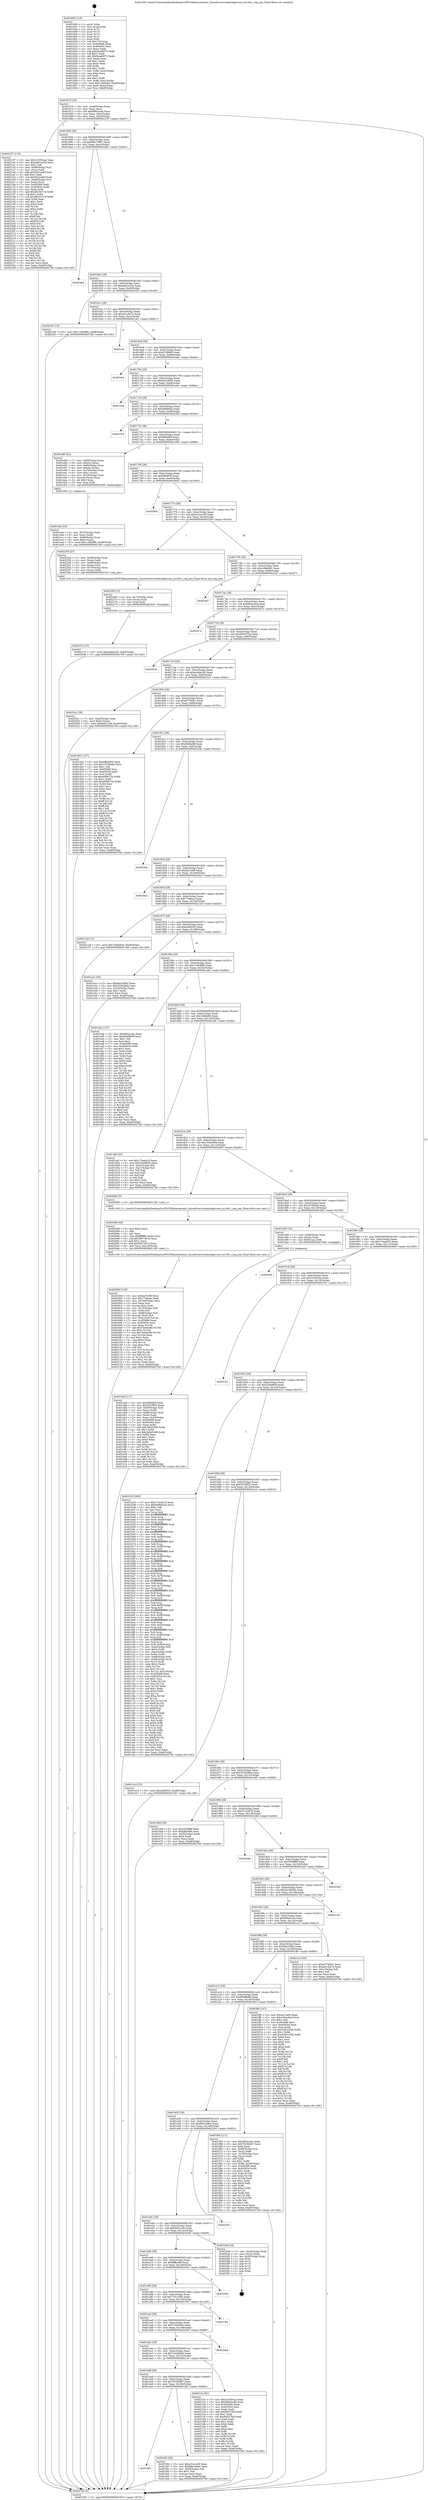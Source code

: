digraph "0x401600" {
  label = "0x401600 (/mnt/c/Users/mathe/Desktop/tcc/POCII/binaries/extr_linuxdriversvmebridgesvme_tsi148.c_reg_join_Final-ollvm.out::main(0))"
  labelloc = "t"
  node[shape=record]

  Entry [label="",width=0.3,height=0.3,shape=circle,fillcolor=black,style=filled]
  "0x401674" [label="{
     0x401674 [32]\l
     | [instrs]\l
     &nbsp;&nbsp;0x401674 \<+6\>: mov -0xa8(%rbp),%eax\l
     &nbsp;&nbsp;0x40167a \<+2\>: mov %eax,%ecx\l
     &nbsp;&nbsp;0x40167c \<+6\>: sub $0x968cbcdb,%ecx\l
     &nbsp;&nbsp;0x401682 \<+6\>: mov %eax,-0xbc(%rbp)\l
     &nbsp;&nbsp;0x401688 \<+6\>: mov %ecx,-0xc0(%rbp)\l
     &nbsp;&nbsp;0x40168e \<+6\>: je 0000000000402197 \<main+0xb97\>\l
  }"]
  "0x402197" [label="{
     0x402197 [174]\l
     | [instrs]\l
     &nbsp;&nbsp;0x402197 \<+5\>: mov $0x21030caa,%eax\l
     &nbsp;&nbsp;0x40219c \<+5\>: mov $0xa8d1e23d,%ecx\l
     &nbsp;&nbsp;0x4021a1 \<+2\>: mov $0x1,%dl\l
     &nbsp;&nbsp;0x4021a3 \<+4\>: mov -0x68(%rbp),%rsi\l
     &nbsp;&nbsp;0x4021a7 \<+2\>: mov (%rsi),%edi\l
     &nbsp;&nbsp;0x4021a9 \<+6\>: add $0x55d14ebf,%edi\l
     &nbsp;&nbsp;0x4021af \<+3\>: add $0x1,%edi\l
     &nbsp;&nbsp;0x4021b2 \<+6\>: sub $0x55d14ebf,%edi\l
     &nbsp;&nbsp;0x4021b8 \<+4\>: mov -0x68(%rbp),%rsi\l
     &nbsp;&nbsp;0x4021bc \<+2\>: mov %edi,(%rsi)\l
     &nbsp;&nbsp;0x4021be \<+7\>: mov 0x405068,%edi\l
     &nbsp;&nbsp;0x4021c5 \<+8\>: mov 0x405054,%r8d\l
     &nbsp;&nbsp;0x4021cd \<+3\>: mov %edi,%r9d\l
     &nbsp;&nbsp;0x4021d0 \<+7\>: add $0xd8194718,%r9d\l
     &nbsp;&nbsp;0x4021d7 \<+4\>: sub $0x1,%r9d\l
     &nbsp;&nbsp;0x4021db \<+7\>: sub $0xd8194718,%r9d\l
     &nbsp;&nbsp;0x4021e2 \<+4\>: imul %r9d,%edi\l
     &nbsp;&nbsp;0x4021e6 \<+3\>: and $0x1,%edi\l
     &nbsp;&nbsp;0x4021e9 \<+3\>: cmp $0x0,%edi\l
     &nbsp;&nbsp;0x4021ec \<+4\>: sete %r10b\l
     &nbsp;&nbsp;0x4021f0 \<+4\>: cmp $0xa,%r8d\l
     &nbsp;&nbsp;0x4021f4 \<+4\>: setl %r11b\l
     &nbsp;&nbsp;0x4021f8 \<+3\>: mov %r10b,%bl\l
     &nbsp;&nbsp;0x4021fb \<+3\>: xor $0xff,%bl\l
     &nbsp;&nbsp;0x4021fe \<+3\>: mov %r11b,%r14b\l
     &nbsp;&nbsp;0x402201 \<+4\>: xor $0xff,%r14b\l
     &nbsp;&nbsp;0x402205 \<+3\>: xor $0x0,%dl\l
     &nbsp;&nbsp;0x402208 \<+3\>: mov %bl,%r15b\l
     &nbsp;&nbsp;0x40220b \<+4\>: and $0x0,%r15b\l
     &nbsp;&nbsp;0x40220f \<+3\>: and %dl,%r10b\l
     &nbsp;&nbsp;0x402212 \<+3\>: mov %r14b,%r12b\l
     &nbsp;&nbsp;0x402215 \<+4\>: and $0x0,%r12b\l
     &nbsp;&nbsp;0x402219 \<+3\>: and %dl,%r11b\l
     &nbsp;&nbsp;0x40221c \<+3\>: or %r10b,%r15b\l
     &nbsp;&nbsp;0x40221f \<+3\>: or %r11b,%r12b\l
     &nbsp;&nbsp;0x402222 \<+3\>: xor %r12b,%r15b\l
     &nbsp;&nbsp;0x402225 \<+3\>: or %r14b,%bl\l
     &nbsp;&nbsp;0x402228 \<+3\>: xor $0xff,%bl\l
     &nbsp;&nbsp;0x40222b \<+3\>: or $0x0,%dl\l
     &nbsp;&nbsp;0x40222e \<+2\>: and %dl,%bl\l
     &nbsp;&nbsp;0x402230 \<+3\>: or %bl,%r15b\l
     &nbsp;&nbsp;0x402233 \<+4\>: test $0x1,%r15b\l
     &nbsp;&nbsp;0x402237 \<+3\>: cmovne %ecx,%eax\l
     &nbsp;&nbsp;0x40223a \<+6\>: mov %eax,-0xa8(%rbp)\l
     &nbsp;&nbsp;0x402240 \<+5\>: jmp 00000000004027b6 \<main+0x11b6\>\l
  }"]
  "0x401694" [label="{
     0x401694 [28]\l
     | [instrs]\l
     &nbsp;&nbsp;0x401694 \<+5\>: jmp 0000000000401699 \<main+0x99\>\l
     &nbsp;&nbsp;0x401699 \<+6\>: mov -0xbc(%rbp),%eax\l
     &nbsp;&nbsp;0x40169f \<+5\>: sub $0x98e74687,%eax\l
     &nbsp;&nbsp;0x4016a4 \<+6\>: mov %eax,-0xc4(%rbp)\l
     &nbsp;&nbsp;0x4016aa \<+6\>: je 000000000040240e \<main+0xe0e\>\l
  }"]
  Exit [label="",width=0.3,height=0.3,shape=circle,fillcolor=black,style=filled,peripheries=2]
  "0x40240e" [label="{
     0x40240e\l
  }", style=dashed]
  "0x4016b0" [label="{
     0x4016b0 [28]\l
     | [instrs]\l
     &nbsp;&nbsp;0x4016b0 \<+5\>: jmp 00000000004016b5 \<main+0xb5\>\l
     &nbsp;&nbsp;0x4016b5 \<+6\>: mov -0xbc(%rbp),%eax\l
     &nbsp;&nbsp;0x4016bb \<+5\>: sub $0xa8d1e23d,%eax\l
     &nbsp;&nbsp;0x4016c0 \<+6\>: mov %eax,-0xc8(%rbp)\l
     &nbsp;&nbsp;0x4016c6 \<+6\>: je 0000000000402245 \<main+0xc45\>\l
  }"]
  "0x40227e" [label="{
     0x40227e [15]\l
     | [instrs]\l
     &nbsp;&nbsp;0x40227e \<+10\>: movl $0xecd6e245,-0xa8(%rbp)\l
     &nbsp;&nbsp;0x402288 \<+5\>: jmp 00000000004027b6 \<main+0x11b6\>\l
  }"]
  "0x402245" [label="{
     0x402245 [15]\l
     | [instrs]\l
     &nbsp;&nbsp;0x402245 \<+10\>: movl $0x118b4f86,-0xa8(%rbp)\l
     &nbsp;&nbsp;0x40224f \<+5\>: jmp 00000000004027b6 \<main+0x11b6\>\l
  }"]
  "0x4016cc" [label="{
     0x4016cc [28]\l
     | [instrs]\l
     &nbsp;&nbsp;0x4016cc \<+5\>: jmp 00000000004016d1 \<main+0xd1\>\l
     &nbsp;&nbsp;0x4016d1 \<+6\>: mov -0xbc(%rbp),%eax\l
     &nbsp;&nbsp;0x4016d7 \<+5\>: sub $0xad1c6a74,%eax\l
     &nbsp;&nbsp;0x4016dc \<+6\>: mov %eax,-0xcc(%rbp)\l
     &nbsp;&nbsp;0x4016e2 \<+6\>: je 0000000000401ce1 \<main+0x6e1\>\l
  }"]
  "0x40226f" [label="{
     0x40226f [15]\l
     | [instrs]\l
     &nbsp;&nbsp;0x40226f \<+4\>: mov -0x70(%rbp),%rax\l
     &nbsp;&nbsp;0x402273 \<+3\>: mov (%rax),%rax\l
     &nbsp;&nbsp;0x402276 \<+3\>: mov %rax,%rdi\l
     &nbsp;&nbsp;0x402279 \<+5\>: call 0000000000401030 \<free@plt\>\l
     | [calls]\l
     &nbsp;&nbsp;0x401030 \{1\} (unknown)\l
  }"]
  "0x401ce1" [label="{
     0x401ce1\l
  }", style=dashed]
  "0x4016e8" [label="{
     0x4016e8 [28]\l
     | [instrs]\l
     &nbsp;&nbsp;0x4016e8 \<+5\>: jmp 00000000004016ed \<main+0xed\>\l
     &nbsp;&nbsp;0x4016ed \<+6\>: mov -0xbc(%rbp),%eax\l
     &nbsp;&nbsp;0x4016f3 \<+5\>: sub $0xb72ffd90,%eax\l
     &nbsp;&nbsp;0x4016f8 \<+6\>: mov %eax,-0xd0(%rbp)\l
     &nbsp;&nbsp;0x4016fe \<+6\>: je 00000000004024da \<main+0xeda\>\l
  }"]
  "0x4020b0" [label="{
     0x4020b0 [125]\l
     | [instrs]\l
     &nbsp;&nbsp;0x4020b0 \<+5\>: mov $0x4a744f9,%ecx\l
     &nbsp;&nbsp;0x4020b5 \<+5\>: mov $0x7748eac,%edx\l
     &nbsp;&nbsp;0x4020ba \<+6\>: mov -0x164(%rbp),%esi\l
     &nbsp;&nbsp;0x4020c0 \<+3\>: imul %eax,%esi\l
     &nbsp;&nbsp;0x4020c3 \<+3\>: movslq %esi,%rdi\l
     &nbsp;&nbsp;0x4020c6 \<+4\>: mov -0x70(%rbp),%r8\l
     &nbsp;&nbsp;0x4020ca \<+3\>: mov (%r8),%r8\l
     &nbsp;&nbsp;0x4020cd \<+4\>: mov -0x68(%rbp),%r9\l
     &nbsp;&nbsp;0x4020d1 \<+3\>: movslq (%r9),%r9\l
     &nbsp;&nbsp;0x4020d4 \<+4\>: mov %rdi,(%r8,%r9,8)\l
     &nbsp;&nbsp;0x4020d8 \<+7\>: mov 0x405068,%eax\l
     &nbsp;&nbsp;0x4020df \<+7\>: mov 0x405054,%esi\l
     &nbsp;&nbsp;0x4020e6 \<+3\>: mov %eax,%r10d\l
     &nbsp;&nbsp;0x4020e9 \<+7\>: add $0x7beebc8d,%r10d\l
     &nbsp;&nbsp;0x4020f0 \<+4\>: sub $0x1,%r10d\l
     &nbsp;&nbsp;0x4020f4 \<+7\>: sub $0x7beebc8d,%r10d\l
     &nbsp;&nbsp;0x4020fb \<+4\>: imul %r10d,%eax\l
     &nbsp;&nbsp;0x4020ff \<+3\>: and $0x1,%eax\l
     &nbsp;&nbsp;0x402102 \<+3\>: cmp $0x0,%eax\l
     &nbsp;&nbsp;0x402105 \<+4\>: sete %r11b\l
     &nbsp;&nbsp;0x402109 \<+3\>: cmp $0xa,%esi\l
     &nbsp;&nbsp;0x40210c \<+3\>: setl %bl\l
     &nbsp;&nbsp;0x40210f \<+3\>: mov %r11b,%r14b\l
     &nbsp;&nbsp;0x402112 \<+3\>: and %bl,%r14b\l
     &nbsp;&nbsp;0x402115 \<+3\>: xor %bl,%r11b\l
     &nbsp;&nbsp;0x402118 \<+3\>: or %r11b,%r14b\l
     &nbsp;&nbsp;0x40211b \<+4\>: test $0x1,%r14b\l
     &nbsp;&nbsp;0x40211f \<+3\>: cmovne %edx,%ecx\l
     &nbsp;&nbsp;0x402122 \<+6\>: mov %ecx,-0xa8(%rbp)\l
     &nbsp;&nbsp;0x402128 \<+5\>: jmp 00000000004027b6 \<main+0x11b6\>\l
  }"]
  "0x4024da" [label="{
     0x4024da\l
  }", style=dashed]
  "0x401704" [label="{
     0x401704 [28]\l
     | [instrs]\l
     &nbsp;&nbsp;0x401704 \<+5\>: jmp 0000000000401709 \<main+0x109\>\l
     &nbsp;&nbsp;0x401709 \<+6\>: mov -0xbc(%rbp),%eax\l
     &nbsp;&nbsp;0x40170f \<+5\>: sub $0xbad16b62,%eax\l
     &nbsp;&nbsp;0x401714 \<+6\>: mov %eax,-0xd4(%rbp)\l
     &nbsp;&nbsp;0x40171a \<+6\>: je 0000000000401e4a \<main+0x84a\>\l
  }"]
  "0x402088" [label="{
     0x402088 [40]\l
     | [instrs]\l
     &nbsp;&nbsp;0x402088 \<+5\>: mov $0x2,%ecx\l
     &nbsp;&nbsp;0x40208d \<+1\>: cltd\l
     &nbsp;&nbsp;0x40208e \<+2\>: idiv %ecx\l
     &nbsp;&nbsp;0x402090 \<+6\>: imul $0xfffffffe,%edx,%ecx\l
     &nbsp;&nbsp;0x402096 \<+6\>: sub $0x58574b7a,%ecx\l
     &nbsp;&nbsp;0x40209c \<+3\>: add $0x1,%ecx\l
     &nbsp;&nbsp;0x40209f \<+6\>: add $0x58574b7a,%ecx\l
     &nbsp;&nbsp;0x4020a5 \<+6\>: mov %ecx,-0x164(%rbp)\l
     &nbsp;&nbsp;0x4020ab \<+5\>: call 0000000000401160 \<next_i\>\l
     | [calls]\l
     &nbsp;&nbsp;0x401160 \{1\} (/mnt/c/Users/mathe/Desktop/tcc/POCII/binaries/extr_linuxdriversvmebridgesvme_tsi148.c_reg_join_Final-ollvm.out::next_i)\l
  }"]
  "0x401e4a" [label="{
     0x401e4a\l
  }", style=dashed]
  "0x401720" [label="{
     0x401720 [28]\l
     | [instrs]\l
     &nbsp;&nbsp;0x401720 \<+5\>: jmp 0000000000401725 \<main+0x125\>\l
     &nbsp;&nbsp;0x401725 \<+6\>: mov -0xbc(%rbp),%eax\l
     &nbsp;&nbsp;0x40172b \<+5\>: sub $0xbfdf9445,%eax\l
     &nbsp;&nbsp;0x401730 \<+6\>: mov %eax,-0xd8(%rbp)\l
     &nbsp;&nbsp;0x401736 \<+6\>: je 000000000040235d \<main+0xd5d\>\l
  }"]
  "0x401af4" [label="{
     0x401af4\l
  }", style=dashed]
  "0x40235d" [label="{
     0x40235d\l
  }", style=dashed]
  "0x40173c" [label="{
     0x40173c [28]\l
     | [instrs]\l
     &nbsp;&nbsp;0x40173c \<+5\>: jmp 0000000000401741 \<main+0x141\>\l
     &nbsp;&nbsp;0x401741 \<+6\>: mov -0xbc(%rbp),%eax\l
     &nbsp;&nbsp;0x401747 \<+5\>: sub $0xbff3ef66,%eax\l
     &nbsp;&nbsp;0x40174c \<+6\>: mov %eax,-0xdc(%rbp)\l
     &nbsp;&nbsp;0x401752 \<+6\>: je 0000000000401e86 \<main+0x886\>\l
  }"]
  "0x401fd2" [label="{
     0x401fd2 [30]\l
     | [instrs]\l
     &nbsp;&nbsp;0x401fd2 \<+5\>: mov $0xc22cec49,%eax\l
     &nbsp;&nbsp;0x401fd7 \<+5\>: mov $0x66a7e8e0,%ecx\l
     &nbsp;&nbsp;0x401fdc \<+3\>: mov -0x29(%rbp),%dl\l
     &nbsp;&nbsp;0x401fdf \<+3\>: test $0x1,%dl\l
     &nbsp;&nbsp;0x401fe2 \<+3\>: cmovne %ecx,%eax\l
     &nbsp;&nbsp;0x401fe5 \<+6\>: mov %eax,-0xa8(%rbp)\l
     &nbsp;&nbsp;0x401feb \<+5\>: jmp 00000000004027b6 \<main+0x11b6\>\l
  }"]
  "0x401e86" [label="{
     0x401e86 [52]\l
     | [instrs]\l
     &nbsp;&nbsp;0x401e86 \<+7\>: mov -0x88(%rbp),%rax\l
     &nbsp;&nbsp;0x401e8d \<+6\>: movl $0x64,(%rax)\l
     &nbsp;&nbsp;0x401e93 \<+4\>: mov -0x80(%rbp),%rax\l
     &nbsp;&nbsp;0x401e97 \<+6\>: movl $0x64,(%rax)\l
     &nbsp;&nbsp;0x401e9d \<+4\>: mov -0x78(%rbp),%rax\l
     &nbsp;&nbsp;0x401ea1 \<+6\>: movl $0x1,(%rax)\l
     &nbsp;&nbsp;0x401ea7 \<+4\>: mov -0x78(%rbp),%rax\l
     &nbsp;&nbsp;0x401eab \<+3\>: movslq (%rax),%rax\l
     &nbsp;&nbsp;0x401eae \<+4\>: shl $0x3,%rax\l
     &nbsp;&nbsp;0x401eb2 \<+3\>: mov %rax,%rdi\l
     &nbsp;&nbsp;0x401eb5 \<+5\>: call 0000000000401050 \<malloc@plt\>\l
     | [calls]\l
     &nbsp;&nbsp;0x401050 \{1\} (unknown)\l
  }"]
  "0x401758" [label="{
     0x401758 [28]\l
     | [instrs]\l
     &nbsp;&nbsp;0x401758 \<+5\>: jmp 000000000040175d \<main+0x15d\>\l
     &nbsp;&nbsp;0x40175d \<+6\>: mov -0xbc(%rbp),%eax\l
     &nbsp;&nbsp;0x401763 \<+5\>: sub $0xbffc8f58,%eax\l
     &nbsp;&nbsp;0x401768 \<+6\>: mov %eax,-0xe0(%rbp)\l
     &nbsp;&nbsp;0x40176e \<+6\>: je 0000000000402645 \<main+0x1045\>\l
  }"]
  "0x401ad8" [label="{
     0x401ad8 [28]\l
     | [instrs]\l
     &nbsp;&nbsp;0x401ad8 \<+5\>: jmp 0000000000401add \<main+0x4dd\>\l
     &nbsp;&nbsp;0x401add \<+6\>: mov -0xbc(%rbp),%eax\l
     &nbsp;&nbsp;0x401ae3 \<+5\>: sub $0x78186db7,%eax\l
     &nbsp;&nbsp;0x401ae8 \<+6\>: mov %eax,-0x160(%rbp)\l
     &nbsp;&nbsp;0x401aee \<+6\>: je 0000000000401fd2 \<main+0x9d2\>\l
  }"]
  "0x402645" [label="{
     0x402645\l
  }", style=dashed]
  "0x401774" [label="{
     0x401774 [28]\l
     | [instrs]\l
     &nbsp;&nbsp;0x401774 \<+5\>: jmp 0000000000401779 \<main+0x179\>\l
     &nbsp;&nbsp;0x401779 \<+6\>: mov -0xbc(%rbp),%eax\l
     &nbsp;&nbsp;0x40177f \<+5\>: sub $0xc22cec49,%eax\l
     &nbsp;&nbsp;0x401784 \<+6\>: mov %eax,-0xe4(%rbp)\l
     &nbsp;&nbsp;0x40178a \<+6\>: je 0000000000402254 \<main+0xc54\>\l
  }"]
  "0x40213c" [label="{
     0x40213c [91]\l
     | [instrs]\l
     &nbsp;&nbsp;0x40213c \<+5\>: mov $0x21030caa,%eax\l
     &nbsp;&nbsp;0x402141 \<+5\>: mov $0x968cbcdb,%ecx\l
     &nbsp;&nbsp;0x402146 \<+7\>: mov 0x405068,%edx\l
     &nbsp;&nbsp;0x40214d \<+7\>: mov 0x405054,%esi\l
     &nbsp;&nbsp;0x402154 \<+2\>: mov %edx,%edi\l
     &nbsp;&nbsp;0x402156 \<+6\>: add $0x8d5376cf,%edi\l
     &nbsp;&nbsp;0x40215c \<+3\>: sub $0x1,%edi\l
     &nbsp;&nbsp;0x40215f \<+6\>: sub $0x8d5376cf,%edi\l
     &nbsp;&nbsp;0x402165 \<+3\>: imul %edi,%edx\l
     &nbsp;&nbsp;0x402168 \<+3\>: and $0x1,%edx\l
     &nbsp;&nbsp;0x40216b \<+3\>: cmp $0x0,%edx\l
     &nbsp;&nbsp;0x40216e \<+4\>: sete %r8b\l
     &nbsp;&nbsp;0x402172 \<+3\>: cmp $0xa,%esi\l
     &nbsp;&nbsp;0x402175 \<+4\>: setl %r9b\l
     &nbsp;&nbsp;0x402179 \<+3\>: mov %r8b,%r10b\l
     &nbsp;&nbsp;0x40217c \<+3\>: and %r9b,%r10b\l
     &nbsp;&nbsp;0x40217f \<+3\>: xor %r9b,%r8b\l
     &nbsp;&nbsp;0x402182 \<+3\>: or %r8b,%r10b\l
     &nbsp;&nbsp;0x402185 \<+4\>: test $0x1,%r10b\l
     &nbsp;&nbsp;0x402189 \<+3\>: cmovne %ecx,%eax\l
     &nbsp;&nbsp;0x40218c \<+6\>: mov %eax,-0xa8(%rbp)\l
     &nbsp;&nbsp;0x402192 \<+5\>: jmp 00000000004027b6 \<main+0x11b6\>\l
  }"]
  "0x402254" [label="{
     0x402254 [27]\l
     | [instrs]\l
     &nbsp;&nbsp;0x402254 \<+7\>: mov -0x88(%rbp),%rax\l
     &nbsp;&nbsp;0x40225b \<+2\>: mov (%rax),%edi\l
     &nbsp;&nbsp;0x40225d \<+4\>: mov -0x80(%rbp),%rax\l
     &nbsp;&nbsp;0x402261 \<+2\>: mov (%rax),%esi\l
     &nbsp;&nbsp;0x402263 \<+4\>: mov -0x70(%rbp),%rax\l
     &nbsp;&nbsp;0x402267 \<+3\>: mov (%rax),%rdx\l
     &nbsp;&nbsp;0x40226a \<+5\>: call 00000000004015c0 \<reg_join\>\l
     | [calls]\l
     &nbsp;&nbsp;0x4015c0 \{1\} (/mnt/c/Users/mathe/Desktop/tcc/POCII/binaries/extr_linuxdriversvmebridgesvme_tsi148.c_reg_join_Final-ollvm.out::reg_join)\l
  }"]
  "0x401790" [label="{
     0x401790 [28]\l
     | [instrs]\l
     &nbsp;&nbsp;0x401790 \<+5\>: jmp 0000000000401795 \<main+0x195\>\l
     &nbsp;&nbsp;0x401795 \<+6\>: mov -0xbc(%rbp),%eax\l
     &nbsp;&nbsp;0x40179b \<+5\>: sub $0xcc9da9d1,%eax\l
     &nbsp;&nbsp;0x4017a0 \<+6\>: mov %eax,-0xe8(%rbp)\l
     &nbsp;&nbsp;0x4017a6 \<+6\>: je 0000000000402447 \<main+0xe47\>\l
  }"]
  "0x401abc" [label="{
     0x401abc [28]\l
     | [instrs]\l
     &nbsp;&nbsp;0x401abc \<+5\>: jmp 0000000000401ac1 \<main+0x4c1\>\l
     &nbsp;&nbsp;0x401ac1 \<+6\>: mov -0xbc(%rbp),%eax\l
     &nbsp;&nbsp;0x401ac7 \<+5\>: sub $0x74edbd5b,%eax\l
     &nbsp;&nbsp;0x401acc \<+6\>: mov %eax,-0x15c(%rbp)\l
     &nbsp;&nbsp;0x401ad2 \<+6\>: je 000000000040213c \<main+0xb3c\>\l
  }"]
  "0x402447" [label="{
     0x402447\l
  }", style=dashed]
  "0x4017ac" [label="{
     0x4017ac [28]\l
     | [instrs]\l
     &nbsp;&nbsp;0x4017ac \<+5\>: jmp 00000000004017b1 \<main+0x1b1\>\l
     &nbsp;&nbsp;0x4017b1 \<+6\>: mov -0xbc(%rbp),%eax\l
     &nbsp;&nbsp;0x4017b7 \<+5\>: sub $0xd82ecaea,%eax\l
     &nbsp;&nbsp;0x4017bc \<+6\>: mov %eax,-0xec(%rbp)\l
     &nbsp;&nbsp;0x4017c2 \<+6\>: je 000000000040267e \<main+0x107e\>\l
  }"]
  "0x4025b8" [label="{
     0x4025b8\l
  }", style=dashed]
  "0x40267e" [label="{
     0x40267e\l
  }", style=dashed]
  "0x4017c8" [label="{
     0x4017c8 [28]\l
     | [instrs]\l
     &nbsp;&nbsp;0x4017c8 \<+5\>: jmp 00000000004017cd \<main+0x1cd\>\l
     &nbsp;&nbsp;0x4017cd \<+6\>: mov -0xbc(%rbp),%eax\l
     &nbsp;&nbsp;0x4017d3 \<+5\>: sub $0xdd9197aa,%eax\l
     &nbsp;&nbsp;0x4017d8 \<+6\>: mov %eax,-0xf0(%rbp)\l
     &nbsp;&nbsp;0x4017de \<+6\>: je 000000000040241d \<main+0xe1d\>\l
  }"]
  "0x401aa0" [label="{
     0x401aa0 [28]\l
     | [instrs]\l
     &nbsp;&nbsp;0x401aa0 \<+5\>: jmp 0000000000401aa5 \<main+0x4a5\>\l
     &nbsp;&nbsp;0x401aa5 \<+6\>: mov -0xbc(%rbp),%eax\l
     &nbsp;&nbsp;0x401aab \<+5\>: sub $0x719e563e,%eax\l
     &nbsp;&nbsp;0x401ab0 \<+6\>: mov %eax,-0x158(%rbp)\l
     &nbsp;&nbsp;0x401ab6 \<+6\>: je 00000000004025b8 \<main+0xfb8\>\l
  }"]
  "0x40241d" [label="{
     0x40241d\l
  }", style=dashed]
  "0x4017e4" [label="{
     0x4017e4 [28]\l
     | [instrs]\l
     &nbsp;&nbsp;0x4017e4 \<+5\>: jmp 00000000004017e9 \<main+0x1e9\>\l
     &nbsp;&nbsp;0x4017e9 \<+6\>: mov -0xbc(%rbp),%eax\l
     &nbsp;&nbsp;0x4017ef \<+5\>: sub $0xecd6e245,%eax\l
     &nbsp;&nbsp;0x4017f4 \<+6\>: mov %eax,-0xf4(%rbp)\l
     &nbsp;&nbsp;0x4017fa \<+6\>: je 00000000004025cc \<main+0xfcc\>\l
  }"]
  "0x402785" [label="{
     0x402785\l
  }", style=dashed]
  "0x4025cc" [label="{
     0x4025cc [28]\l
     | [instrs]\l
     &nbsp;&nbsp;0x4025cc \<+7\>: mov -0xa0(%rbp),%rax\l
     &nbsp;&nbsp;0x4025d3 \<+6\>: movl $0x0,(%rax)\l
     &nbsp;&nbsp;0x4025d9 \<+10\>: movl $0x6ef21cd4,-0xa8(%rbp)\l
     &nbsp;&nbsp;0x4025e3 \<+5\>: jmp 00000000004027b6 \<main+0x11b6\>\l
  }"]
  "0x401800" [label="{
     0x401800 [28]\l
     | [instrs]\l
     &nbsp;&nbsp;0x401800 \<+5\>: jmp 0000000000401805 \<main+0x205\>\l
     &nbsp;&nbsp;0x401805 \<+6\>: mov -0xbc(%rbp),%eax\l
     &nbsp;&nbsp;0x40180b \<+5\>: sub $0xef77bb61,%eax\l
     &nbsp;&nbsp;0x401810 \<+6\>: mov %eax,-0xf8(%rbp)\l
     &nbsp;&nbsp;0x401816 \<+6\>: je 0000000000401d02 \<main+0x702\>\l
  }"]
  "0x401a84" [label="{
     0x401a84 [28]\l
     | [instrs]\l
     &nbsp;&nbsp;0x401a84 \<+5\>: jmp 0000000000401a89 \<main+0x489\>\l
     &nbsp;&nbsp;0x401a89 \<+6\>: mov -0xbc(%rbp),%eax\l
     &nbsp;&nbsp;0x401a8f \<+5\>: sub $0x7161c900,%eax\l
     &nbsp;&nbsp;0x401a94 \<+6\>: mov %eax,-0x154(%rbp)\l
     &nbsp;&nbsp;0x401a9a \<+6\>: je 0000000000402785 \<main+0x1185\>\l
  }"]
  "0x401d02" [label="{
     0x401d02 [147]\l
     | [instrs]\l
     &nbsp;&nbsp;0x401d02 \<+5\>: mov $0xbffc8f58,%eax\l
     &nbsp;&nbsp;0x401d07 \<+5\>: mov $0x16786afa,%ecx\l
     &nbsp;&nbsp;0x401d0c \<+2\>: mov $0x1,%dl\l
     &nbsp;&nbsp;0x401d0e \<+7\>: mov 0x405068,%esi\l
     &nbsp;&nbsp;0x401d15 \<+7\>: mov 0x405054,%edi\l
     &nbsp;&nbsp;0x401d1c \<+3\>: mov %esi,%r8d\l
     &nbsp;&nbsp;0x401d1f \<+7\>: sub $0xd0f9b73a,%r8d\l
     &nbsp;&nbsp;0x401d26 \<+4\>: sub $0x1,%r8d\l
     &nbsp;&nbsp;0x401d2a \<+7\>: add $0xd0f9b73a,%r8d\l
     &nbsp;&nbsp;0x401d31 \<+4\>: imul %r8d,%esi\l
     &nbsp;&nbsp;0x401d35 \<+3\>: and $0x1,%esi\l
     &nbsp;&nbsp;0x401d38 \<+3\>: cmp $0x0,%esi\l
     &nbsp;&nbsp;0x401d3b \<+4\>: sete %r9b\l
     &nbsp;&nbsp;0x401d3f \<+3\>: cmp $0xa,%edi\l
     &nbsp;&nbsp;0x401d42 \<+4\>: setl %r10b\l
     &nbsp;&nbsp;0x401d46 \<+3\>: mov %r9b,%r11b\l
     &nbsp;&nbsp;0x401d49 \<+4\>: xor $0xff,%r11b\l
     &nbsp;&nbsp;0x401d4d \<+3\>: mov %r10b,%bl\l
     &nbsp;&nbsp;0x401d50 \<+3\>: xor $0xff,%bl\l
     &nbsp;&nbsp;0x401d53 \<+3\>: xor $0x1,%dl\l
     &nbsp;&nbsp;0x401d56 \<+3\>: mov %r11b,%r14b\l
     &nbsp;&nbsp;0x401d59 \<+4\>: and $0xff,%r14b\l
     &nbsp;&nbsp;0x401d5d \<+3\>: and %dl,%r9b\l
     &nbsp;&nbsp;0x401d60 \<+3\>: mov %bl,%r15b\l
     &nbsp;&nbsp;0x401d63 \<+4\>: and $0xff,%r15b\l
     &nbsp;&nbsp;0x401d67 \<+3\>: and %dl,%r10b\l
     &nbsp;&nbsp;0x401d6a \<+3\>: or %r9b,%r14b\l
     &nbsp;&nbsp;0x401d6d \<+3\>: or %r10b,%r15b\l
     &nbsp;&nbsp;0x401d70 \<+3\>: xor %r15b,%r14b\l
     &nbsp;&nbsp;0x401d73 \<+3\>: or %bl,%r11b\l
     &nbsp;&nbsp;0x401d76 \<+4\>: xor $0xff,%r11b\l
     &nbsp;&nbsp;0x401d7a \<+3\>: or $0x1,%dl\l
     &nbsp;&nbsp;0x401d7d \<+3\>: and %dl,%r11b\l
     &nbsp;&nbsp;0x401d80 \<+3\>: or %r11b,%r14b\l
     &nbsp;&nbsp;0x401d83 \<+4\>: test $0x1,%r14b\l
     &nbsp;&nbsp;0x401d87 \<+3\>: cmovne %ecx,%eax\l
     &nbsp;&nbsp;0x401d8a \<+6\>: mov %eax,-0xa8(%rbp)\l
     &nbsp;&nbsp;0x401d90 \<+5\>: jmp 00000000004027b6 \<main+0x11b6\>\l
  }"]
  "0x40181c" [label="{
     0x40181c [28]\l
     | [instrs]\l
     &nbsp;&nbsp;0x40181c \<+5\>: jmp 0000000000401821 \<main+0x221\>\l
     &nbsp;&nbsp;0x401821 \<+6\>: mov -0xbc(%rbp),%eax\l
     &nbsp;&nbsp;0x401827 \<+5\>: sub $0xf4f48a98,%eax\l
     &nbsp;&nbsp;0x40182c \<+6\>: mov %eax,-0xfc(%rbp)\l
     &nbsp;&nbsp;0x401832 \<+6\>: je 00000000004022de \<main+0xcde\>\l
  }"]
  "0x40259a" [label="{
     0x40259a\l
  }", style=dashed]
  "0x4022de" [label="{
     0x4022de\l
  }", style=dashed]
  "0x401838" [label="{
     0x401838 [28]\l
     | [instrs]\l
     &nbsp;&nbsp;0x401838 \<+5\>: jmp 000000000040183d \<main+0x23d\>\l
     &nbsp;&nbsp;0x40183d \<+6\>: mov -0xbc(%rbp),%eax\l
     &nbsp;&nbsp;0x401843 \<+5\>: sub $0x4a744f9,%eax\l
     &nbsp;&nbsp;0x401848 \<+6\>: mov %eax,-0x100(%rbp)\l
     &nbsp;&nbsp;0x40184e \<+6\>: je 00000000004026a3 \<main+0x10a3\>\l
  }"]
  "0x401a68" [label="{
     0x401a68 [28]\l
     | [instrs]\l
     &nbsp;&nbsp;0x401a68 \<+5\>: jmp 0000000000401a6d \<main+0x46d\>\l
     &nbsp;&nbsp;0x401a6d \<+6\>: mov -0xbc(%rbp),%eax\l
     &nbsp;&nbsp;0x401a73 \<+5\>: sub $0x6fffced9,%eax\l
     &nbsp;&nbsp;0x401a78 \<+6\>: mov %eax,-0x150(%rbp)\l
     &nbsp;&nbsp;0x401a7e \<+6\>: je 000000000040259a \<main+0xf9a\>\l
  }"]
  "0x4026a3" [label="{
     0x4026a3\l
  }", style=dashed]
  "0x401854" [label="{
     0x401854 [28]\l
     | [instrs]\l
     &nbsp;&nbsp;0x401854 \<+5\>: jmp 0000000000401859 \<main+0x259\>\l
     &nbsp;&nbsp;0x401859 \<+6\>: mov -0xbc(%rbp),%eax\l
     &nbsp;&nbsp;0x40185f \<+5\>: sub $0x7748eac,%eax\l
     &nbsp;&nbsp;0x401864 \<+6\>: mov %eax,-0x104(%rbp)\l
     &nbsp;&nbsp;0x40186a \<+6\>: je 000000000040212d \<main+0xb2d\>\l
  }"]
  "0x4025e8" [label="{
     0x4025e8 [24]\l
     | [instrs]\l
     &nbsp;&nbsp;0x4025e8 \<+7\>: mov -0xa0(%rbp),%rax\l
     &nbsp;&nbsp;0x4025ef \<+2\>: mov (%rax),%eax\l
     &nbsp;&nbsp;0x4025f1 \<+4\>: lea -0x28(%rbp),%rsp\l
     &nbsp;&nbsp;0x4025f5 \<+1\>: pop %rbx\l
     &nbsp;&nbsp;0x4025f6 \<+2\>: pop %r12\l
     &nbsp;&nbsp;0x4025f8 \<+2\>: pop %r13\l
     &nbsp;&nbsp;0x4025fa \<+2\>: pop %r14\l
     &nbsp;&nbsp;0x4025fc \<+2\>: pop %r15\l
     &nbsp;&nbsp;0x4025fe \<+1\>: pop %rbp\l
     &nbsp;&nbsp;0x4025ff \<+1\>: ret\l
  }"]
  "0x40212d" [label="{
     0x40212d [15]\l
     | [instrs]\l
     &nbsp;&nbsp;0x40212d \<+10\>: movl $0x74edbd5b,-0xa8(%rbp)\l
     &nbsp;&nbsp;0x402137 \<+5\>: jmp 00000000004027b6 \<main+0x11b6\>\l
  }"]
  "0x401870" [label="{
     0x401870 [28]\l
     | [instrs]\l
     &nbsp;&nbsp;0x401870 \<+5\>: jmp 0000000000401875 \<main+0x275\>\l
     &nbsp;&nbsp;0x401875 \<+6\>: mov -0xbc(%rbp),%eax\l
     &nbsp;&nbsp;0x40187b \<+5\>: sub $0xcd08325,%eax\l
     &nbsp;&nbsp;0x401880 \<+6\>: mov %eax,-0x108(%rbp)\l
     &nbsp;&nbsp;0x401886 \<+6\>: je 0000000000401e2c \<main+0x82c\>\l
  }"]
  "0x401a4c" [label="{
     0x401a4c [28]\l
     | [instrs]\l
     &nbsp;&nbsp;0x401a4c \<+5\>: jmp 0000000000401a51 \<main+0x451\>\l
     &nbsp;&nbsp;0x401a51 \<+6\>: mov -0xbc(%rbp),%eax\l
     &nbsp;&nbsp;0x401a57 \<+5\>: sub $0x6ef21cd4,%eax\l
     &nbsp;&nbsp;0x401a5c \<+6\>: mov %eax,-0x14c(%rbp)\l
     &nbsp;&nbsp;0x401a62 \<+6\>: je 00000000004025e8 \<main+0xfe8\>\l
  }"]
  "0x401e2c" [label="{
     0x401e2c [30]\l
     | [instrs]\l
     &nbsp;&nbsp;0x401e2c \<+5\>: mov $0xbad16b62,%eax\l
     &nbsp;&nbsp;0x401e31 \<+5\>: mov $0x353b58da,%ecx\l
     &nbsp;&nbsp;0x401e36 \<+3\>: mov -0x30(%rbp),%edx\l
     &nbsp;&nbsp;0x401e39 \<+3\>: cmp $0x1,%edx\l
     &nbsp;&nbsp;0x401e3c \<+3\>: cmovl %ecx,%eax\l
     &nbsp;&nbsp;0x401e3f \<+6\>: mov %eax,-0xa8(%rbp)\l
     &nbsp;&nbsp;0x401e45 \<+5\>: jmp 00000000004027b6 \<main+0x11b6\>\l
  }"]
  "0x40188c" [label="{
     0x40188c [28]\l
     | [instrs]\l
     &nbsp;&nbsp;0x40188c \<+5\>: jmp 0000000000401891 \<main+0x291\>\l
     &nbsp;&nbsp;0x401891 \<+6\>: mov -0xbc(%rbp),%eax\l
     &nbsp;&nbsp;0x401897 \<+5\>: sub $0x118b4f86,%eax\l
     &nbsp;&nbsp;0x40189c \<+6\>: mov %eax,-0x10c(%rbp)\l
     &nbsp;&nbsp;0x4018a2 \<+6\>: je 0000000000401eda \<main+0x8da\>\l
  }"]
  "0x402302" [label="{
     0x402302\l
  }", style=dashed]
  "0x401eda" [label="{
     0x401eda [137]\l
     | [instrs]\l
     &nbsp;&nbsp;0x401eda \<+5\>: mov $0xd82ecaea,%eax\l
     &nbsp;&nbsp;0x401edf \<+5\>: mov $0x684f8e69,%ecx\l
     &nbsp;&nbsp;0x401ee4 \<+2\>: mov $0x1,%dl\l
     &nbsp;&nbsp;0x401ee6 \<+2\>: xor %esi,%esi\l
     &nbsp;&nbsp;0x401ee8 \<+7\>: mov 0x405068,%edi\l
     &nbsp;&nbsp;0x401eef \<+8\>: mov 0x405054,%r8d\l
     &nbsp;&nbsp;0x401ef7 \<+3\>: sub $0x1,%esi\l
     &nbsp;&nbsp;0x401efa \<+3\>: mov %edi,%r9d\l
     &nbsp;&nbsp;0x401efd \<+3\>: add %esi,%r9d\l
     &nbsp;&nbsp;0x401f00 \<+4\>: imul %r9d,%edi\l
     &nbsp;&nbsp;0x401f04 \<+3\>: and $0x1,%edi\l
     &nbsp;&nbsp;0x401f07 \<+3\>: cmp $0x0,%edi\l
     &nbsp;&nbsp;0x401f0a \<+4\>: sete %r10b\l
     &nbsp;&nbsp;0x401f0e \<+4\>: cmp $0xa,%r8d\l
     &nbsp;&nbsp;0x401f12 \<+4\>: setl %r11b\l
     &nbsp;&nbsp;0x401f16 \<+3\>: mov %r10b,%bl\l
     &nbsp;&nbsp;0x401f19 \<+3\>: xor $0xff,%bl\l
     &nbsp;&nbsp;0x401f1c \<+3\>: mov %r11b,%r14b\l
     &nbsp;&nbsp;0x401f1f \<+4\>: xor $0xff,%r14b\l
     &nbsp;&nbsp;0x401f23 \<+3\>: xor $0x0,%dl\l
     &nbsp;&nbsp;0x401f26 \<+3\>: mov %bl,%r15b\l
     &nbsp;&nbsp;0x401f29 \<+4\>: and $0x0,%r15b\l
     &nbsp;&nbsp;0x401f2d \<+3\>: and %dl,%r10b\l
     &nbsp;&nbsp;0x401f30 \<+3\>: mov %r14b,%r12b\l
     &nbsp;&nbsp;0x401f33 \<+4\>: and $0x0,%r12b\l
     &nbsp;&nbsp;0x401f37 \<+3\>: and %dl,%r11b\l
     &nbsp;&nbsp;0x401f3a \<+3\>: or %r10b,%r15b\l
     &nbsp;&nbsp;0x401f3d \<+3\>: or %r11b,%r12b\l
     &nbsp;&nbsp;0x401f40 \<+3\>: xor %r12b,%r15b\l
     &nbsp;&nbsp;0x401f43 \<+3\>: or %r14b,%bl\l
     &nbsp;&nbsp;0x401f46 \<+3\>: xor $0xff,%bl\l
     &nbsp;&nbsp;0x401f49 \<+3\>: or $0x0,%dl\l
     &nbsp;&nbsp;0x401f4c \<+2\>: and %dl,%bl\l
     &nbsp;&nbsp;0x401f4e \<+3\>: or %bl,%r15b\l
     &nbsp;&nbsp;0x401f51 \<+4\>: test $0x1,%r15b\l
     &nbsp;&nbsp;0x401f55 \<+3\>: cmovne %ecx,%eax\l
     &nbsp;&nbsp;0x401f58 \<+6\>: mov %eax,-0xa8(%rbp)\l
     &nbsp;&nbsp;0x401f5e \<+5\>: jmp 00000000004027b6 \<main+0x11b6\>\l
  }"]
  "0x4018a8" [label="{
     0x4018a8 [28]\l
     | [instrs]\l
     &nbsp;&nbsp;0x4018a8 \<+5\>: jmp 00000000004018ad \<main+0x2ad\>\l
     &nbsp;&nbsp;0x4018ad \<+6\>: mov -0xbc(%rbp),%eax\l
     &nbsp;&nbsp;0x4018b3 \<+5\>: sub $0x12fe8c64,%eax\l
     &nbsp;&nbsp;0x4018b8 \<+6\>: mov %eax,-0x110(%rbp)\l
     &nbsp;&nbsp;0x4018be \<+6\>: je 0000000000401afe \<main+0x4fe\>\l
  }"]
  "0x401a30" [label="{
     0x401a30 [28]\l
     | [instrs]\l
     &nbsp;&nbsp;0x401a30 \<+5\>: jmp 0000000000401a35 \<main+0x435\>\l
     &nbsp;&nbsp;0x401a35 \<+6\>: mov -0xbc(%rbp),%eax\l
     &nbsp;&nbsp;0x401a3b \<+5\>: sub $0x694184b4,%eax\l
     &nbsp;&nbsp;0x401a40 \<+6\>: mov %eax,-0x148(%rbp)\l
     &nbsp;&nbsp;0x401a46 \<+6\>: je 0000000000402302 \<main+0xd02\>\l
  }"]
  "0x401afe" [label="{
     0x401afe [53]\l
     | [instrs]\l
     &nbsp;&nbsp;0x401afe \<+5\>: mov $0x17eea019,%eax\l
     &nbsp;&nbsp;0x401b03 \<+5\>: mov $0x32f49856,%ecx\l
     &nbsp;&nbsp;0x401b08 \<+6\>: mov -0xa2(%rbp),%dl\l
     &nbsp;&nbsp;0x401b0e \<+7\>: mov -0xa1(%rbp),%sil\l
     &nbsp;&nbsp;0x401b15 \<+3\>: mov %dl,%dil\l
     &nbsp;&nbsp;0x401b18 \<+3\>: and %sil,%dil\l
     &nbsp;&nbsp;0x401b1b \<+3\>: xor %sil,%dl\l
     &nbsp;&nbsp;0x401b1e \<+3\>: or %dl,%dil\l
     &nbsp;&nbsp;0x401b21 \<+4\>: test $0x1,%dil\l
     &nbsp;&nbsp;0x401b25 \<+3\>: cmovne %ecx,%eax\l
     &nbsp;&nbsp;0x401b28 \<+6\>: mov %eax,-0xa8(%rbp)\l
     &nbsp;&nbsp;0x401b2e \<+5\>: jmp 00000000004027b6 \<main+0x11b6\>\l
  }"]
  "0x4018c4" [label="{
     0x4018c4 [28]\l
     | [instrs]\l
     &nbsp;&nbsp;0x4018c4 \<+5\>: jmp 00000000004018c9 \<main+0x2c9\>\l
     &nbsp;&nbsp;0x4018c9 \<+6\>: mov -0xbc(%rbp),%eax\l
     &nbsp;&nbsp;0x4018cf \<+5\>: sub $0x165ec9e4,%eax\l
     &nbsp;&nbsp;0x4018d4 \<+6\>: mov %eax,-0x114(%rbp)\l
     &nbsp;&nbsp;0x4018da \<+6\>: je 0000000000402083 \<main+0xa83\>\l
  }"]
  "0x4027b6" [label="{
     0x4027b6 [5]\l
     | [instrs]\l
     &nbsp;&nbsp;0x4027b6 \<+5\>: jmp 0000000000401674 \<main+0x74\>\l
  }"]
  "0x401600" [label="{
     0x401600 [116]\l
     | [instrs]\l
     &nbsp;&nbsp;0x401600 \<+1\>: push %rbp\l
     &nbsp;&nbsp;0x401601 \<+3\>: mov %rsp,%rbp\l
     &nbsp;&nbsp;0x401604 \<+2\>: push %r15\l
     &nbsp;&nbsp;0x401606 \<+2\>: push %r14\l
     &nbsp;&nbsp;0x401608 \<+2\>: push %r13\l
     &nbsp;&nbsp;0x40160a \<+2\>: push %r12\l
     &nbsp;&nbsp;0x40160c \<+1\>: push %rbx\l
     &nbsp;&nbsp;0x40160d \<+7\>: sub $0x178,%rsp\l
     &nbsp;&nbsp;0x401614 \<+7\>: mov 0x405068,%eax\l
     &nbsp;&nbsp;0x40161b \<+7\>: mov 0x405054,%ecx\l
     &nbsp;&nbsp;0x401622 \<+2\>: mov %eax,%edx\l
     &nbsp;&nbsp;0x401624 \<+6\>: sub $0x5eae6873,%edx\l
     &nbsp;&nbsp;0x40162a \<+3\>: sub $0x1,%edx\l
     &nbsp;&nbsp;0x40162d \<+6\>: add $0x5eae6873,%edx\l
     &nbsp;&nbsp;0x401633 \<+3\>: imul %edx,%eax\l
     &nbsp;&nbsp;0x401636 \<+3\>: and $0x1,%eax\l
     &nbsp;&nbsp;0x401639 \<+3\>: cmp $0x0,%eax\l
     &nbsp;&nbsp;0x40163c \<+4\>: sete %r8b\l
     &nbsp;&nbsp;0x401640 \<+4\>: and $0x1,%r8b\l
     &nbsp;&nbsp;0x401644 \<+7\>: mov %r8b,-0xa2(%rbp)\l
     &nbsp;&nbsp;0x40164b \<+3\>: cmp $0xa,%ecx\l
     &nbsp;&nbsp;0x40164e \<+4\>: setl %r8b\l
     &nbsp;&nbsp;0x401652 \<+4\>: and $0x1,%r8b\l
     &nbsp;&nbsp;0x401656 \<+7\>: mov %r8b,-0xa1(%rbp)\l
     &nbsp;&nbsp;0x40165d \<+10\>: movl $0x12fe8c64,-0xa8(%rbp)\l
     &nbsp;&nbsp;0x401667 \<+6\>: mov %edi,-0xac(%rbp)\l
     &nbsp;&nbsp;0x40166d \<+7\>: mov %rsi,-0xb8(%rbp)\l
  }"]
  "0x401f63" [label="{
     0x401f63 [111]\l
     | [instrs]\l
     &nbsp;&nbsp;0x401f63 \<+5\>: mov $0xd82ecaea,%eax\l
     &nbsp;&nbsp;0x401f68 \<+5\>: mov $0x78186db7,%ecx\l
     &nbsp;&nbsp;0x401f6d \<+2\>: xor %edx,%edx\l
     &nbsp;&nbsp;0x401f6f \<+4\>: mov -0x68(%rbp),%rsi\l
     &nbsp;&nbsp;0x401f73 \<+2\>: mov (%rsi),%edi\l
     &nbsp;&nbsp;0x401f75 \<+4\>: mov -0x78(%rbp),%rsi\l
     &nbsp;&nbsp;0x401f79 \<+2\>: cmp (%rsi),%edi\l
     &nbsp;&nbsp;0x401f7b \<+4\>: setl %r8b\l
     &nbsp;&nbsp;0x401f7f \<+4\>: and $0x1,%r8b\l
     &nbsp;&nbsp;0x401f83 \<+4\>: mov %r8b,-0x29(%rbp)\l
     &nbsp;&nbsp;0x401f87 \<+7\>: mov 0x405068,%edi\l
     &nbsp;&nbsp;0x401f8e \<+8\>: mov 0x405054,%r9d\l
     &nbsp;&nbsp;0x401f96 \<+3\>: sub $0x1,%edx\l
     &nbsp;&nbsp;0x401f99 \<+3\>: mov %edi,%r10d\l
     &nbsp;&nbsp;0x401f9c \<+3\>: add %edx,%r10d\l
     &nbsp;&nbsp;0x401f9f \<+4\>: imul %r10d,%edi\l
     &nbsp;&nbsp;0x401fa3 \<+3\>: and $0x1,%edi\l
     &nbsp;&nbsp;0x401fa6 \<+3\>: cmp $0x0,%edi\l
     &nbsp;&nbsp;0x401fa9 \<+4\>: sete %r8b\l
     &nbsp;&nbsp;0x401fad \<+4\>: cmp $0xa,%r9d\l
     &nbsp;&nbsp;0x401fb1 \<+4\>: setl %r11b\l
     &nbsp;&nbsp;0x401fb5 \<+3\>: mov %r8b,%bl\l
     &nbsp;&nbsp;0x401fb8 \<+3\>: and %r11b,%bl\l
     &nbsp;&nbsp;0x401fbb \<+3\>: xor %r11b,%r8b\l
     &nbsp;&nbsp;0x401fbe \<+3\>: or %r8b,%bl\l
     &nbsp;&nbsp;0x401fc1 \<+3\>: test $0x1,%bl\l
     &nbsp;&nbsp;0x401fc4 \<+3\>: cmovne %ecx,%eax\l
     &nbsp;&nbsp;0x401fc7 \<+6\>: mov %eax,-0xa8(%rbp)\l
     &nbsp;&nbsp;0x401fcd \<+5\>: jmp 00000000004027b6 \<main+0x11b6\>\l
  }"]
  "0x402083" [label="{
     0x402083 [5]\l
     | [instrs]\l
     &nbsp;&nbsp;0x402083 \<+5\>: call 0000000000401160 \<next_i\>\l
     | [calls]\l
     &nbsp;&nbsp;0x401160 \{1\} (/mnt/c/Users/mathe/Desktop/tcc/POCII/binaries/extr_linuxdriversvmebridgesvme_tsi148.c_reg_join_Final-ollvm.out::next_i)\l
  }"]
  "0x4018e0" [label="{
     0x4018e0 [28]\l
     | [instrs]\l
     &nbsp;&nbsp;0x4018e0 \<+5\>: jmp 00000000004018e5 \<main+0x2e5\>\l
     &nbsp;&nbsp;0x4018e5 \<+6\>: mov -0xbc(%rbp),%eax\l
     &nbsp;&nbsp;0x4018eb \<+5\>: sub $0x16786afa,%eax\l
     &nbsp;&nbsp;0x4018f0 \<+6\>: mov %eax,-0x118(%rbp)\l
     &nbsp;&nbsp;0x4018f6 \<+6\>: je 0000000000401d95 \<main+0x795\>\l
  }"]
  "0x401a14" [label="{
     0x401a14 [28]\l
     | [instrs]\l
     &nbsp;&nbsp;0x401a14 \<+5\>: jmp 0000000000401a19 \<main+0x419\>\l
     &nbsp;&nbsp;0x401a19 \<+6\>: mov -0xbc(%rbp),%eax\l
     &nbsp;&nbsp;0x401a1f \<+5\>: sub $0x684f8e69,%eax\l
     &nbsp;&nbsp;0x401a24 \<+6\>: mov %eax,-0x144(%rbp)\l
     &nbsp;&nbsp;0x401a2a \<+6\>: je 0000000000401f63 \<main+0x963\>\l
  }"]
  "0x401d95" [label="{
     0x401d95 [19]\l
     | [instrs]\l
     &nbsp;&nbsp;0x401d95 \<+7\>: mov -0x98(%rbp),%rax\l
     &nbsp;&nbsp;0x401d9c \<+3\>: mov (%rax),%rax\l
     &nbsp;&nbsp;0x401d9f \<+4\>: mov 0x8(%rax),%rdi\l
     &nbsp;&nbsp;0x401da3 \<+5\>: call 0000000000401060 \<atoi@plt\>\l
     | [calls]\l
     &nbsp;&nbsp;0x401060 \{1\} (unknown)\l
  }"]
  "0x4018fc" [label="{
     0x4018fc [28]\l
     | [instrs]\l
     &nbsp;&nbsp;0x4018fc \<+5\>: jmp 0000000000401901 \<main+0x301\>\l
     &nbsp;&nbsp;0x401901 \<+6\>: mov -0xbc(%rbp),%eax\l
     &nbsp;&nbsp;0x401907 \<+5\>: sub $0x17eea019,%eax\l
     &nbsp;&nbsp;0x40190c \<+6\>: mov %eax,-0x11c(%rbp)\l
     &nbsp;&nbsp;0x401912 \<+6\>: je 0000000000402600 \<main+0x1000\>\l
  }"]
  "0x401ff0" [label="{
     0x401ff0 [147]\l
     | [instrs]\l
     &nbsp;&nbsp;0x401ff0 \<+5\>: mov $0x4a744f9,%eax\l
     &nbsp;&nbsp;0x401ff5 \<+5\>: mov $0x165ec9e4,%ecx\l
     &nbsp;&nbsp;0x401ffa \<+2\>: mov $0x1,%dl\l
     &nbsp;&nbsp;0x401ffc \<+7\>: mov 0x405068,%esi\l
     &nbsp;&nbsp;0x402003 \<+7\>: mov 0x405054,%edi\l
     &nbsp;&nbsp;0x40200a \<+3\>: mov %esi,%r8d\l
     &nbsp;&nbsp;0x40200d \<+7\>: sub $0x5282192b,%r8d\l
     &nbsp;&nbsp;0x402014 \<+4\>: sub $0x1,%r8d\l
     &nbsp;&nbsp;0x402018 \<+7\>: add $0x5282192b,%r8d\l
     &nbsp;&nbsp;0x40201f \<+4\>: imul %r8d,%esi\l
     &nbsp;&nbsp;0x402023 \<+3\>: and $0x1,%esi\l
     &nbsp;&nbsp;0x402026 \<+3\>: cmp $0x0,%esi\l
     &nbsp;&nbsp;0x402029 \<+4\>: sete %r9b\l
     &nbsp;&nbsp;0x40202d \<+3\>: cmp $0xa,%edi\l
     &nbsp;&nbsp;0x402030 \<+4\>: setl %r10b\l
     &nbsp;&nbsp;0x402034 \<+3\>: mov %r9b,%r11b\l
     &nbsp;&nbsp;0x402037 \<+4\>: xor $0xff,%r11b\l
     &nbsp;&nbsp;0x40203b \<+3\>: mov %r10b,%bl\l
     &nbsp;&nbsp;0x40203e \<+3\>: xor $0xff,%bl\l
     &nbsp;&nbsp;0x402041 \<+3\>: xor $0x1,%dl\l
     &nbsp;&nbsp;0x402044 \<+3\>: mov %r11b,%r14b\l
     &nbsp;&nbsp;0x402047 \<+4\>: and $0xff,%r14b\l
     &nbsp;&nbsp;0x40204b \<+3\>: and %dl,%r9b\l
     &nbsp;&nbsp;0x40204e \<+3\>: mov %bl,%r15b\l
     &nbsp;&nbsp;0x402051 \<+4\>: and $0xff,%r15b\l
     &nbsp;&nbsp;0x402055 \<+3\>: and %dl,%r10b\l
     &nbsp;&nbsp;0x402058 \<+3\>: or %r9b,%r14b\l
     &nbsp;&nbsp;0x40205b \<+3\>: or %r10b,%r15b\l
     &nbsp;&nbsp;0x40205e \<+3\>: xor %r15b,%r14b\l
     &nbsp;&nbsp;0x402061 \<+3\>: or %bl,%r11b\l
     &nbsp;&nbsp;0x402064 \<+4\>: xor $0xff,%r11b\l
     &nbsp;&nbsp;0x402068 \<+3\>: or $0x1,%dl\l
     &nbsp;&nbsp;0x40206b \<+3\>: and %dl,%r11b\l
     &nbsp;&nbsp;0x40206e \<+3\>: or %r11b,%r14b\l
     &nbsp;&nbsp;0x402071 \<+4\>: test $0x1,%r14b\l
     &nbsp;&nbsp;0x402075 \<+3\>: cmovne %ecx,%eax\l
     &nbsp;&nbsp;0x402078 \<+6\>: mov %eax,-0xa8(%rbp)\l
     &nbsp;&nbsp;0x40207e \<+5\>: jmp 00000000004027b6 \<main+0x11b6\>\l
  }"]
  "0x402600" [label="{
     0x402600\l
  }", style=dashed]
  "0x401918" [label="{
     0x401918 [28]\l
     | [instrs]\l
     &nbsp;&nbsp;0x401918 \<+5\>: jmp 000000000040191d \<main+0x31d\>\l
     &nbsp;&nbsp;0x40191d \<+6\>: mov -0xbc(%rbp),%eax\l
     &nbsp;&nbsp;0x401923 \<+5\>: sub $0x21030caa,%eax\l
     &nbsp;&nbsp;0x401928 \<+6\>: mov %eax,-0x120(%rbp)\l
     &nbsp;&nbsp;0x40192e \<+6\>: je 0000000000402701 \<main+0x1101\>\l
  }"]
  "0x401eba" [label="{
     0x401eba [32]\l
     | [instrs]\l
     &nbsp;&nbsp;0x401eba \<+4\>: mov -0x70(%rbp),%rdi\l
     &nbsp;&nbsp;0x401ebe \<+3\>: mov %rax,(%rdi)\l
     &nbsp;&nbsp;0x401ec1 \<+4\>: mov -0x68(%rbp),%rax\l
     &nbsp;&nbsp;0x401ec5 \<+6\>: movl $0x0,(%rax)\l
     &nbsp;&nbsp;0x401ecb \<+10\>: movl $0x118b4f86,-0xa8(%rbp)\l
     &nbsp;&nbsp;0x401ed5 \<+5\>: jmp 00000000004027b6 \<main+0x11b6\>\l
  }"]
  "0x402701" [label="{
     0x402701\l
  }", style=dashed]
  "0x401934" [label="{
     0x401934 [28]\l
     | [instrs]\l
     &nbsp;&nbsp;0x401934 \<+5\>: jmp 0000000000401939 \<main+0x339\>\l
     &nbsp;&nbsp;0x401939 \<+6\>: mov -0xbc(%rbp),%eax\l
     &nbsp;&nbsp;0x40193f \<+5\>: sub $0x32f49856,%eax\l
     &nbsp;&nbsp;0x401944 \<+6\>: mov %eax,-0x124(%rbp)\l
     &nbsp;&nbsp;0x40194a \<+6\>: je 0000000000401b33 \<main+0x533\>\l
  }"]
  "0x401da8" [label="{
     0x401da8 [117]\l
     | [instrs]\l
     &nbsp;&nbsp;0x401da8 \<+5\>: mov $0xbffc8f58,%ecx\l
     &nbsp;&nbsp;0x401dad \<+5\>: mov $0x3433ff32,%edx\l
     &nbsp;&nbsp;0x401db2 \<+7\>: mov -0x90(%rbp),%rdi\l
     &nbsp;&nbsp;0x401db9 \<+2\>: mov %eax,(%rdi)\l
     &nbsp;&nbsp;0x401dbb \<+7\>: mov -0x90(%rbp),%rdi\l
     &nbsp;&nbsp;0x401dc2 \<+2\>: mov (%rdi),%eax\l
     &nbsp;&nbsp;0x401dc4 \<+3\>: mov %eax,-0x30(%rbp)\l
     &nbsp;&nbsp;0x401dc7 \<+7\>: mov 0x405068,%eax\l
     &nbsp;&nbsp;0x401dce \<+7\>: mov 0x405054,%esi\l
     &nbsp;&nbsp;0x401dd5 \<+3\>: mov %eax,%r8d\l
     &nbsp;&nbsp;0x401dd8 \<+7\>: add $0x2d645399,%r8d\l
     &nbsp;&nbsp;0x401ddf \<+4\>: sub $0x1,%r8d\l
     &nbsp;&nbsp;0x401de3 \<+7\>: sub $0x2d645399,%r8d\l
     &nbsp;&nbsp;0x401dea \<+4\>: imul %r8d,%eax\l
     &nbsp;&nbsp;0x401dee \<+3\>: and $0x1,%eax\l
     &nbsp;&nbsp;0x401df1 \<+3\>: cmp $0x0,%eax\l
     &nbsp;&nbsp;0x401df4 \<+4\>: sete %r9b\l
     &nbsp;&nbsp;0x401df8 \<+3\>: cmp $0xa,%esi\l
     &nbsp;&nbsp;0x401dfb \<+4\>: setl %r10b\l
     &nbsp;&nbsp;0x401dff \<+3\>: mov %r9b,%r11b\l
     &nbsp;&nbsp;0x401e02 \<+3\>: and %r10b,%r11b\l
     &nbsp;&nbsp;0x401e05 \<+3\>: xor %r10b,%r9b\l
     &nbsp;&nbsp;0x401e08 \<+3\>: or %r9b,%r11b\l
     &nbsp;&nbsp;0x401e0b \<+4\>: test $0x1,%r11b\l
     &nbsp;&nbsp;0x401e0f \<+3\>: cmovne %edx,%ecx\l
     &nbsp;&nbsp;0x401e12 \<+6\>: mov %ecx,-0xa8(%rbp)\l
     &nbsp;&nbsp;0x401e18 \<+5\>: jmp 00000000004027b6 \<main+0x11b6\>\l
  }"]
  "0x401b33" [label="{
     0x401b33 [400]\l
     | [instrs]\l
     &nbsp;&nbsp;0x401b33 \<+5\>: mov $0x17eea019,%eax\l
     &nbsp;&nbsp;0x401b38 \<+5\>: mov $0x609e61a5,%ecx\l
     &nbsp;&nbsp;0x401b3d \<+2\>: mov $0x1,%dl\l
     &nbsp;&nbsp;0x401b3f \<+2\>: xor %esi,%esi\l
     &nbsp;&nbsp;0x401b41 \<+3\>: mov %rsp,%rdi\l
     &nbsp;&nbsp;0x401b44 \<+4\>: add $0xfffffffffffffff0,%rdi\l
     &nbsp;&nbsp;0x401b48 \<+3\>: mov %rdi,%rsp\l
     &nbsp;&nbsp;0x401b4b \<+7\>: mov %rdi,-0xa0(%rbp)\l
     &nbsp;&nbsp;0x401b52 \<+3\>: mov %rsp,%rdi\l
     &nbsp;&nbsp;0x401b55 \<+4\>: add $0xfffffffffffffff0,%rdi\l
     &nbsp;&nbsp;0x401b59 \<+3\>: mov %rdi,%rsp\l
     &nbsp;&nbsp;0x401b5c \<+3\>: mov %rsp,%r8\l
     &nbsp;&nbsp;0x401b5f \<+4\>: add $0xfffffffffffffff0,%r8\l
     &nbsp;&nbsp;0x401b63 \<+3\>: mov %r8,%rsp\l
     &nbsp;&nbsp;0x401b66 \<+7\>: mov %r8,-0x98(%rbp)\l
     &nbsp;&nbsp;0x401b6d \<+3\>: mov %rsp,%r8\l
     &nbsp;&nbsp;0x401b70 \<+4\>: add $0xfffffffffffffff0,%r8\l
     &nbsp;&nbsp;0x401b74 \<+3\>: mov %r8,%rsp\l
     &nbsp;&nbsp;0x401b77 \<+7\>: mov %r8,-0x90(%rbp)\l
     &nbsp;&nbsp;0x401b7e \<+3\>: mov %rsp,%r8\l
     &nbsp;&nbsp;0x401b81 \<+4\>: add $0xfffffffffffffff0,%r8\l
     &nbsp;&nbsp;0x401b85 \<+3\>: mov %r8,%rsp\l
     &nbsp;&nbsp;0x401b88 \<+7\>: mov %r8,-0x88(%rbp)\l
     &nbsp;&nbsp;0x401b8f \<+3\>: mov %rsp,%r8\l
     &nbsp;&nbsp;0x401b92 \<+4\>: add $0xfffffffffffffff0,%r8\l
     &nbsp;&nbsp;0x401b96 \<+3\>: mov %r8,%rsp\l
     &nbsp;&nbsp;0x401b99 \<+4\>: mov %r8,-0x80(%rbp)\l
     &nbsp;&nbsp;0x401b9d \<+3\>: mov %rsp,%r8\l
     &nbsp;&nbsp;0x401ba0 \<+4\>: add $0xfffffffffffffff0,%r8\l
     &nbsp;&nbsp;0x401ba4 \<+3\>: mov %r8,%rsp\l
     &nbsp;&nbsp;0x401ba7 \<+4\>: mov %r8,-0x78(%rbp)\l
     &nbsp;&nbsp;0x401bab \<+3\>: mov %rsp,%r8\l
     &nbsp;&nbsp;0x401bae \<+4\>: add $0xfffffffffffffff0,%r8\l
     &nbsp;&nbsp;0x401bb2 \<+3\>: mov %r8,%rsp\l
     &nbsp;&nbsp;0x401bb5 \<+4\>: mov %r8,-0x70(%rbp)\l
     &nbsp;&nbsp;0x401bb9 \<+3\>: mov %rsp,%r8\l
     &nbsp;&nbsp;0x401bbc \<+4\>: add $0xfffffffffffffff0,%r8\l
     &nbsp;&nbsp;0x401bc0 \<+3\>: mov %r8,%rsp\l
     &nbsp;&nbsp;0x401bc3 \<+4\>: mov %r8,-0x68(%rbp)\l
     &nbsp;&nbsp;0x401bc7 \<+3\>: mov %rsp,%r8\l
     &nbsp;&nbsp;0x401bca \<+4\>: add $0xfffffffffffffff0,%r8\l
     &nbsp;&nbsp;0x401bce \<+3\>: mov %r8,%rsp\l
     &nbsp;&nbsp;0x401bd1 \<+4\>: mov %r8,-0x60(%rbp)\l
     &nbsp;&nbsp;0x401bd5 \<+3\>: mov %rsp,%r8\l
     &nbsp;&nbsp;0x401bd8 \<+4\>: add $0xfffffffffffffff0,%r8\l
     &nbsp;&nbsp;0x401bdc \<+3\>: mov %r8,%rsp\l
     &nbsp;&nbsp;0x401bdf \<+4\>: mov %r8,-0x58(%rbp)\l
     &nbsp;&nbsp;0x401be3 \<+3\>: mov %rsp,%r8\l
     &nbsp;&nbsp;0x401be6 \<+4\>: add $0xfffffffffffffff0,%r8\l
     &nbsp;&nbsp;0x401bea \<+3\>: mov %r8,%rsp\l
     &nbsp;&nbsp;0x401bed \<+4\>: mov %r8,-0x50(%rbp)\l
     &nbsp;&nbsp;0x401bf1 \<+3\>: mov %rsp,%r8\l
     &nbsp;&nbsp;0x401bf4 \<+4\>: add $0xfffffffffffffff0,%r8\l
     &nbsp;&nbsp;0x401bf8 \<+3\>: mov %r8,%rsp\l
     &nbsp;&nbsp;0x401bfb \<+4\>: mov %r8,-0x48(%rbp)\l
     &nbsp;&nbsp;0x401bff \<+3\>: mov %rsp,%r8\l
     &nbsp;&nbsp;0x401c02 \<+4\>: add $0xfffffffffffffff0,%r8\l
     &nbsp;&nbsp;0x401c06 \<+3\>: mov %r8,%rsp\l
     &nbsp;&nbsp;0x401c09 \<+4\>: mov %r8,-0x40(%rbp)\l
     &nbsp;&nbsp;0x401c0d \<+7\>: mov -0xa0(%rbp),%r8\l
     &nbsp;&nbsp;0x401c14 \<+7\>: movl $0x0,(%r8)\l
     &nbsp;&nbsp;0x401c1b \<+7\>: mov -0xac(%rbp),%r9d\l
     &nbsp;&nbsp;0x401c22 \<+3\>: mov %r9d,(%rdi)\l
     &nbsp;&nbsp;0x401c25 \<+7\>: mov -0x98(%rbp),%r8\l
     &nbsp;&nbsp;0x401c2c \<+7\>: mov -0xb8(%rbp),%r10\l
     &nbsp;&nbsp;0x401c33 \<+3\>: mov %r10,(%r8)\l
     &nbsp;&nbsp;0x401c36 \<+3\>: cmpl $0x2,(%rdi)\l
     &nbsp;&nbsp;0x401c39 \<+4\>: setne %r11b\l
     &nbsp;&nbsp;0x401c3d \<+4\>: and $0x1,%r11b\l
     &nbsp;&nbsp;0x401c41 \<+4\>: mov %r11b,-0x31(%rbp)\l
     &nbsp;&nbsp;0x401c45 \<+7\>: mov 0x405068,%ebx\l
     &nbsp;&nbsp;0x401c4c \<+8\>: mov 0x405054,%r14d\l
     &nbsp;&nbsp;0x401c54 \<+3\>: sub $0x1,%esi\l
     &nbsp;&nbsp;0x401c57 \<+3\>: mov %ebx,%r15d\l
     &nbsp;&nbsp;0x401c5a \<+3\>: add %esi,%r15d\l
     &nbsp;&nbsp;0x401c5d \<+4\>: imul %r15d,%ebx\l
     &nbsp;&nbsp;0x401c61 \<+3\>: and $0x1,%ebx\l
     &nbsp;&nbsp;0x401c64 \<+3\>: cmp $0x0,%ebx\l
     &nbsp;&nbsp;0x401c67 \<+4\>: sete %r11b\l
     &nbsp;&nbsp;0x401c6b \<+4\>: cmp $0xa,%r14d\l
     &nbsp;&nbsp;0x401c6f \<+4\>: setl %r12b\l
     &nbsp;&nbsp;0x401c73 \<+3\>: mov %r11b,%r13b\l
     &nbsp;&nbsp;0x401c76 \<+4\>: xor $0xff,%r13b\l
     &nbsp;&nbsp;0x401c7a \<+3\>: mov %r12b,%sil\l
     &nbsp;&nbsp;0x401c7d \<+4\>: xor $0xff,%sil\l
     &nbsp;&nbsp;0x401c81 \<+3\>: xor $0x0,%dl\l
     &nbsp;&nbsp;0x401c84 \<+3\>: mov %r13b,%dil\l
     &nbsp;&nbsp;0x401c87 \<+4\>: and $0x0,%dil\l
     &nbsp;&nbsp;0x401c8b \<+3\>: and %dl,%r11b\l
     &nbsp;&nbsp;0x401c8e \<+3\>: mov %sil,%r8b\l
     &nbsp;&nbsp;0x401c91 \<+4\>: and $0x0,%r8b\l
     &nbsp;&nbsp;0x401c95 \<+3\>: and %dl,%r12b\l
     &nbsp;&nbsp;0x401c98 \<+3\>: or %r11b,%dil\l
     &nbsp;&nbsp;0x401c9b \<+3\>: or %r12b,%r8b\l
     &nbsp;&nbsp;0x401c9e \<+3\>: xor %r8b,%dil\l
     &nbsp;&nbsp;0x401ca1 \<+3\>: or %sil,%r13b\l
     &nbsp;&nbsp;0x401ca4 \<+4\>: xor $0xff,%r13b\l
     &nbsp;&nbsp;0x401ca8 \<+3\>: or $0x0,%dl\l
     &nbsp;&nbsp;0x401cab \<+3\>: and %dl,%r13b\l
     &nbsp;&nbsp;0x401cae \<+3\>: or %r13b,%dil\l
     &nbsp;&nbsp;0x401cb1 \<+4\>: test $0x1,%dil\l
     &nbsp;&nbsp;0x401cb5 \<+3\>: cmovne %ecx,%eax\l
     &nbsp;&nbsp;0x401cb8 \<+6\>: mov %eax,-0xa8(%rbp)\l
     &nbsp;&nbsp;0x401cbe \<+5\>: jmp 00000000004027b6 \<main+0x11b6\>\l
  }"]
  "0x401950" [label="{
     0x401950 [28]\l
     | [instrs]\l
     &nbsp;&nbsp;0x401950 \<+5\>: jmp 0000000000401955 \<main+0x355\>\l
     &nbsp;&nbsp;0x401955 \<+6\>: mov -0xbc(%rbp),%eax\l
     &nbsp;&nbsp;0x40195b \<+5\>: sub $0x3433ff32,%eax\l
     &nbsp;&nbsp;0x401960 \<+6\>: mov %eax,-0x128(%rbp)\l
     &nbsp;&nbsp;0x401966 \<+6\>: je 0000000000401e1d \<main+0x81d\>\l
  }"]
  "0x4019f8" [label="{
     0x4019f8 [28]\l
     | [instrs]\l
     &nbsp;&nbsp;0x4019f8 \<+5\>: jmp 00000000004019fd \<main+0x3fd\>\l
     &nbsp;&nbsp;0x4019fd \<+6\>: mov -0xbc(%rbp),%eax\l
     &nbsp;&nbsp;0x401a03 \<+5\>: sub $0x66a7e8e0,%eax\l
     &nbsp;&nbsp;0x401a08 \<+6\>: mov %eax,-0x140(%rbp)\l
     &nbsp;&nbsp;0x401a0e \<+6\>: je 0000000000401ff0 \<main+0x9f0\>\l
  }"]
  "0x401cc3" [label="{
     0x401cc3 [30]\l
     | [instrs]\l
     &nbsp;&nbsp;0x401cc3 \<+5\>: mov $0xef77bb61,%eax\l
     &nbsp;&nbsp;0x401cc8 \<+5\>: mov $0xad1c6a74,%ecx\l
     &nbsp;&nbsp;0x401ccd \<+3\>: mov -0x31(%rbp),%dl\l
     &nbsp;&nbsp;0x401cd0 \<+3\>: test $0x1,%dl\l
     &nbsp;&nbsp;0x401cd3 \<+3\>: cmovne %ecx,%eax\l
     &nbsp;&nbsp;0x401cd6 \<+6\>: mov %eax,-0xa8(%rbp)\l
     &nbsp;&nbsp;0x401cdc \<+5\>: jmp 00000000004027b6 \<main+0x11b6\>\l
  }"]
  "0x401e1d" [label="{
     0x401e1d [15]\l
     | [instrs]\l
     &nbsp;&nbsp;0x401e1d \<+10\>: movl $0xcd08325,-0xa8(%rbp)\l
     &nbsp;&nbsp;0x401e27 \<+5\>: jmp 00000000004027b6 \<main+0x11b6\>\l
  }"]
  "0x40196c" [label="{
     0x40196c [28]\l
     | [instrs]\l
     &nbsp;&nbsp;0x40196c \<+5\>: jmp 0000000000401971 \<main+0x371\>\l
     &nbsp;&nbsp;0x401971 \<+6\>: mov -0xbc(%rbp),%eax\l
     &nbsp;&nbsp;0x401977 \<+5\>: sub $0x353b58da,%eax\l
     &nbsp;&nbsp;0x40197c \<+6\>: mov %eax,-0x12c(%rbp)\l
     &nbsp;&nbsp;0x401982 \<+6\>: je 0000000000401e68 \<main+0x868\>\l
  }"]
  "0x4019dc" [label="{
     0x4019dc [28]\l
     | [instrs]\l
     &nbsp;&nbsp;0x4019dc \<+5\>: jmp 00000000004019e1 \<main+0x3e1\>\l
     &nbsp;&nbsp;0x4019e1 \<+6\>: mov -0xbc(%rbp),%eax\l
     &nbsp;&nbsp;0x4019e7 \<+5\>: sub $0x609e61a5,%eax\l
     &nbsp;&nbsp;0x4019ec \<+6\>: mov %eax,-0x13c(%rbp)\l
     &nbsp;&nbsp;0x4019f2 \<+6\>: je 0000000000401cc3 \<main+0x6c3\>\l
  }"]
  "0x401e68" [label="{
     0x401e68 [30]\l
     | [instrs]\l
     &nbsp;&nbsp;0x401e68 \<+5\>: mov $0x5599ff6f,%eax\l
     &nbsp;&nbsp;0x401e6d \<+5\>: mov $0xbff3ef66,%ecx\l
     &nbsp;&nbsp;0x401e72 \<+3\>: mov -0x30(%rbp),%edx\l
     &nbsp;&nbsp;0x401e75 \<+3\>: cmp $0x0,%edx\l
     &nbsp;&nbsp;0x401e78 \<+3\>: cmove %ecx,%eax\l
     &nbsp;&nbsp;0x401e7b \<+6\>: mov %eax,-0xa8(%rbp)\l
     &nbsp;&nbsp;0x401e81 \<+5\>: jmp 00000000004027b6 \<main+0x11b6\>\l
  }"]
  "0x401988" [label="{
     0x401988 [28]\l
     | [instrs]\l
     &nbsp;&nbsp;0x401988 \<+5\>: jmp 000000000040198d \<main+0x38d\>\l
     &nbsp;&nbsp;0x40198d \<+6\>: mov -0xbc(%rbp),%eax\l
     &nbsp;&nbsp;0x401993 \<+5\>: sub $0x47c22879,%eax\l
     &nbsp;&nbsp;0x401998 \<+6\>: mov %eax,-0x130(%rbp)\l
     &nbsp;&nbsp;0x40199e \<+6\>: je 000000000040228d \<main+0xc8d\>\l
  }"]
  "0x40272b" [label="{
     0x40272b\l
  }", style=dashed]
  "0x40228d" [label="{
     0x40228d\l
  }", style=dashed]
  "0x4019a4" [label="{
     0x4019a4 [28]\l
     | [instrs]\l
     &nbsp;&nbsp;0x4019a4 \<+5\>: jmp 00000000004019a9 \<main+0x3a9\>\l
     &nbsp;&nbsp;0x4019a9 \<+6\>: mov -0xbc(%rbp),%eax\l
     &nbsp;&nbsp;0x4019af \<+5\>: sub $0x5599ff6f,%eax\l
     &nbsp;&nbsp;0x4019b4 \<+6\>: mov %eax,-0x134(%rbp)\l
     &nbsp;&nbsp;0x4019ba \<+6\>: je 00000000004025a9 \<main+0xfa9\>\l
  }"]
  "0x4019c0" [label="{
     0x4019c0 [28]\l
     | [instrs]\l
     &nbsp;&nbsp;0x4019c0 \<+5\>: jmp 00000000004019c5 \<main+0x3c5\>\l
     &nbsp;&nbsp;0x4019c5 \<+6\>: mov -0xbc(%rbp),%eax\l
     &nbsp;&nbsp;0x4019cb \<+5\>: sub $0x5a169d5e,%eax\l
     &nbsp;&nbsp;0x4019d0 \<+6\>: mov %eax,-0x138(%rbp)\l
     &nbsp;&nbsp;0x4019d6 \<+6\>: je 000000000040272b \<main+0x112b\>\l
  }"]
  "0x4025a9" [label="{
     0x4025a9\l
  }", style=dashed]
  Entry -> "0x401600" [label=" 1"]
  "0x401674" -> "0x402197" [label=" 1"]
  "0x401674" -> "0x401694" [label=" 23"]
  "0x4025e8" -> Exit [label=" 1"]
  "0x401694" -> "0x40240e" [label=" 0"]
  "0x401694" -> "0x4016b0" [label=" 23"]
  "0x4025cc" -> "0x4027b6" [label=" 1"]
  "0x4016b0" -> "0x402245" [label=" 1"]
  "0x4016b0" -> "0x4016cc" [label=" 22"]
  "0x40227e" -> "0x4027b6" [label=" 1"]
  "0x4016cc" -> "0x401ce1" [label=" 0"]
  "0x4016cc" -> "0x4016e8" [label=" 22"]
  "0x40226f" -> "0x40227e" [label=" 1"]
  "0x4016e8" -> "0x4024da" [label=" 0"]
  "0x4016e8" -> "0x401704" [label=" 22"]
  "0x402254" -> "0x40226f" [label=" 1"]
  "0x401704" -> "0x401e4a" [label=" 0"]
  "0x401704" -> "0x401720" [label=" 22"]
  "0x402245" -> "0x4027b6" [label=" 1"]
  "0x401720" -> "0x40235d" [label=" 0"]
  "0x401720" -> "0x40173c" [label=" 22"]
  "0x402197" -> "0x4027b6" [label=" 1"]
  "0x40173c" -> "0x401e86" [label=" 1"]
  "0x40173c" -> "0x401758" [label=" 21"]
  "0x40213c" -> "0x4027b6" [label=" 1"]
  "0x401758" -> "0x402645" [label=" 0"]
  "0x401758" -> "0x401774" [label=" 21"]
  "0x4020b0" -> "0x4027b6" [label=" 1"]
  "0x401774" -> "0x402254" [label=" 1"]
  "0x401774" -> "0x401790" [label=" 20"]
  "0x402088" -> "0x4020b0" [label=" 1"]
  "0x401790" -> "0x402447" [label=" 0"]
  "0x401790" -> "0x4017ac" [label=" 20"]
  "0x401ff0" -> "0x4027b6" [label=" 1"]
  "0x4017ac" -> "0x40267e" [label=" 0"]
  "0x4017ac" -> "0x4017c8" [label=" 20"]
  "0x401fd2" -> "0x4027b6" [label=" 2"]
  "0x4017c8" -> "0x40241d" [label=" 0"]
  "0x4017c8" -> "0x4017e4" [label=" 20"]
  "0x401ad8" -> "0x401fd2" [label=" 2"]
  "0x4017e4" -> "0x4025cc" [label=" 1"]
  "0x4017e4" -> "0x401800" [label=" 19"]
  "0x40212d" -> "0x4027b6" [label=" 1"]
  "0x401800" -> "0x401d02" [label=" 1"]
  "0x401800" -> "0x40181c" [label=" 18"]
  "0x401abc" -> "0x40213c" [label=" 1"]
  "0x40181c" -> "0x4022de" [label=" 0"]
  "0x40181c" -> "0x401838" [label=" 18"]
  "0x402083" -> "0x402088" [label=" 1"]
  "0x401838" -> "0x4026a3" [label=" 0"]
  "0x401838" -> "0x401854" [label=" 18"]
  "0x401aa0" -> "0x4025b8" [label=" 0"]
  "0x401854" -> "0x40212d" [label=" 1"]
  "0x401854" -> "0x401870" [label=" 17"]
  "0x401ad8" -> "0x401af4" [label=" 0"]
  "0x401870" -> "0x401e2c" [label=" 1"]
  "0x401870" -> "0x40188c" [label=" 16"]
  "0x401a84" -> "0x402785" [label=" 0"]
  "0x40188c" -> "0x401eda" [label=" 2"]
  "0x40188c" -> "0x4018a8" [label=" 14"]
  "0x401abc" -> "0x401ad8" [label=" 2"]
  "0x4018a8" -> "0x401afe" [label=" 1"]
  "0x4018a8" -> "0x4018c4" [label=" 13"]
  "0x401afe" -> "0x4027b6" [label=" 1"]
  "0x401600" -> "0x401674" [label=" 1"]
  "0x4027b6" -> "0x401674" [label=" 23"]
  "0x401a68" -> "0x40259a" [label=" 0"]
  "0x4018c4" -> "0x402083" [label=" 1"]
  "0x4018c4" -> "0x4018e0" [label=" 12"]
  "0x401aa0" -> "0x401abc" [label=" 3"]
  "0x4018e0" -> "0x401d95" [label=" 1"]
  "0x4018e0" -> "0x4018fc" [label=" 11"]
  "0x401a4c" -> "0x4025e8" [label=" 1"]
  "0x4018fc" -> "0x402600" [label=" 0"]
  "0x4018fc" -> "0x401918" [label=" 11"]
  "0x401a84" -> "0x401aa0" [label=" 3"]
  "0x401918" -> "0x402701" [label=" 0"]
  "0x401918" -> "0x401934" [label=" 11"]
  "0x401a30" -> "0x402302" [label=" 0"]
  "0x401934" -> "0x401b33" [label=" 1"]
  "0x401934" -> "0x401950" [label=" 10"]
  "0x401a68" -> "0x401a84" [label=" 3"]
  "0x401b33" -> "0x4027b6" [label=" 1"]
  "0x401f63" -> "0x4027b6" [label=" 2"]
  "0x401950" -> "0x401e1d" [label=" 1"]
  "0x401950" -> "0x40196c" [label=" 9"]
  "0x401a14" -> "0x401a30" [label=" 4"]
  "0x40196c" -> "0x401e68" [label=" 1"]
  "0x40196c" -> "0x401988" [label=" 8"]
  "0x401a4c" -> "0x401a68" [label=" 3"]
  "0x401988" -> "0x40228d" [label=" 0"]
  "0x401988" -> "0x4019a4" [label=" 8"]
  "0x4019f8" -> "0x401a14" [label=" 6"]
  "0x4019a4" -> "0x4025a9" [label=" 0"]
  "0x4019a4" -> "0x4019c0" [label=" 8"]
  "0x4019f8" -> "0x401ff0" [label=" 1"]
  "0x4019c0" -> "0x40272b" [label=" 0"]
  "0x4019c0" -> "0x4019dc" [label=" 8"]
  "0x401a14" -> "0x401f63" [label=" 2"]
  "0x4019dc" -> "0x401cc3" [label=" 1"]
  "0x4019dc" -> "0x4019f8" [label=" 7"]
  "0x401cc3" -> "0x4027b6" [label=" 1"]
  "0x401d02" -> "0x4027b6" [label=" 1"]
  "0x401d95" -> "0x401da8" [label=" 1"]
  "0x401da8" -> "0x4027b6" [label=" 1"]
  "0x401e1d" -> "0x4027b6" [label=" 1"]
  "0x401e2c" -> "0x4027b6" [label=" 1"]
  "0x401e68" -> "0x4027b6" [label=" 1"]
  "0x401e86" -> "0x401eba" [label=" 1"]
  "0x401eba" -> "0x4027b6" [label=" 1"]
  "0x401eda" -> "0x4027b6" [label=" 2"]
  "0x401a30" -> "0x401a4c" [label=" 4"]
}
